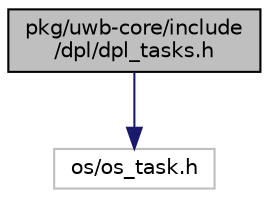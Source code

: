 digraph "pkg/uwb-core/include/dpl/dpl_tasks.h"
{
 // LATEX_PDF_SIZE
  edge [fontname="Helvetica",fontsize="10",labelfontname="Helvetica",labelfontsize="10"];
  node [fontname="Helvetica",fontsize="10",shape=record];
  Node1 [label="pkg/uwb-core/include\l/dpl/dpl_tasks.h",height=0.2,width=0.4,color="black", fillcolor="grey75", style="filled", fontcolor="black",tooltip="uwb-core DPL (Decawave Porting Layer) thread/task wrappers"];
  Node1 -> Node2 [color="midnightblue",fontsize="10",style="solid",fontname="Helvetica"];
  Node2 [label="os/os_task.h",height=0.2,width=0.4,color="grey75", fillcolor="white", style="filled",tooltip=" "];
}

